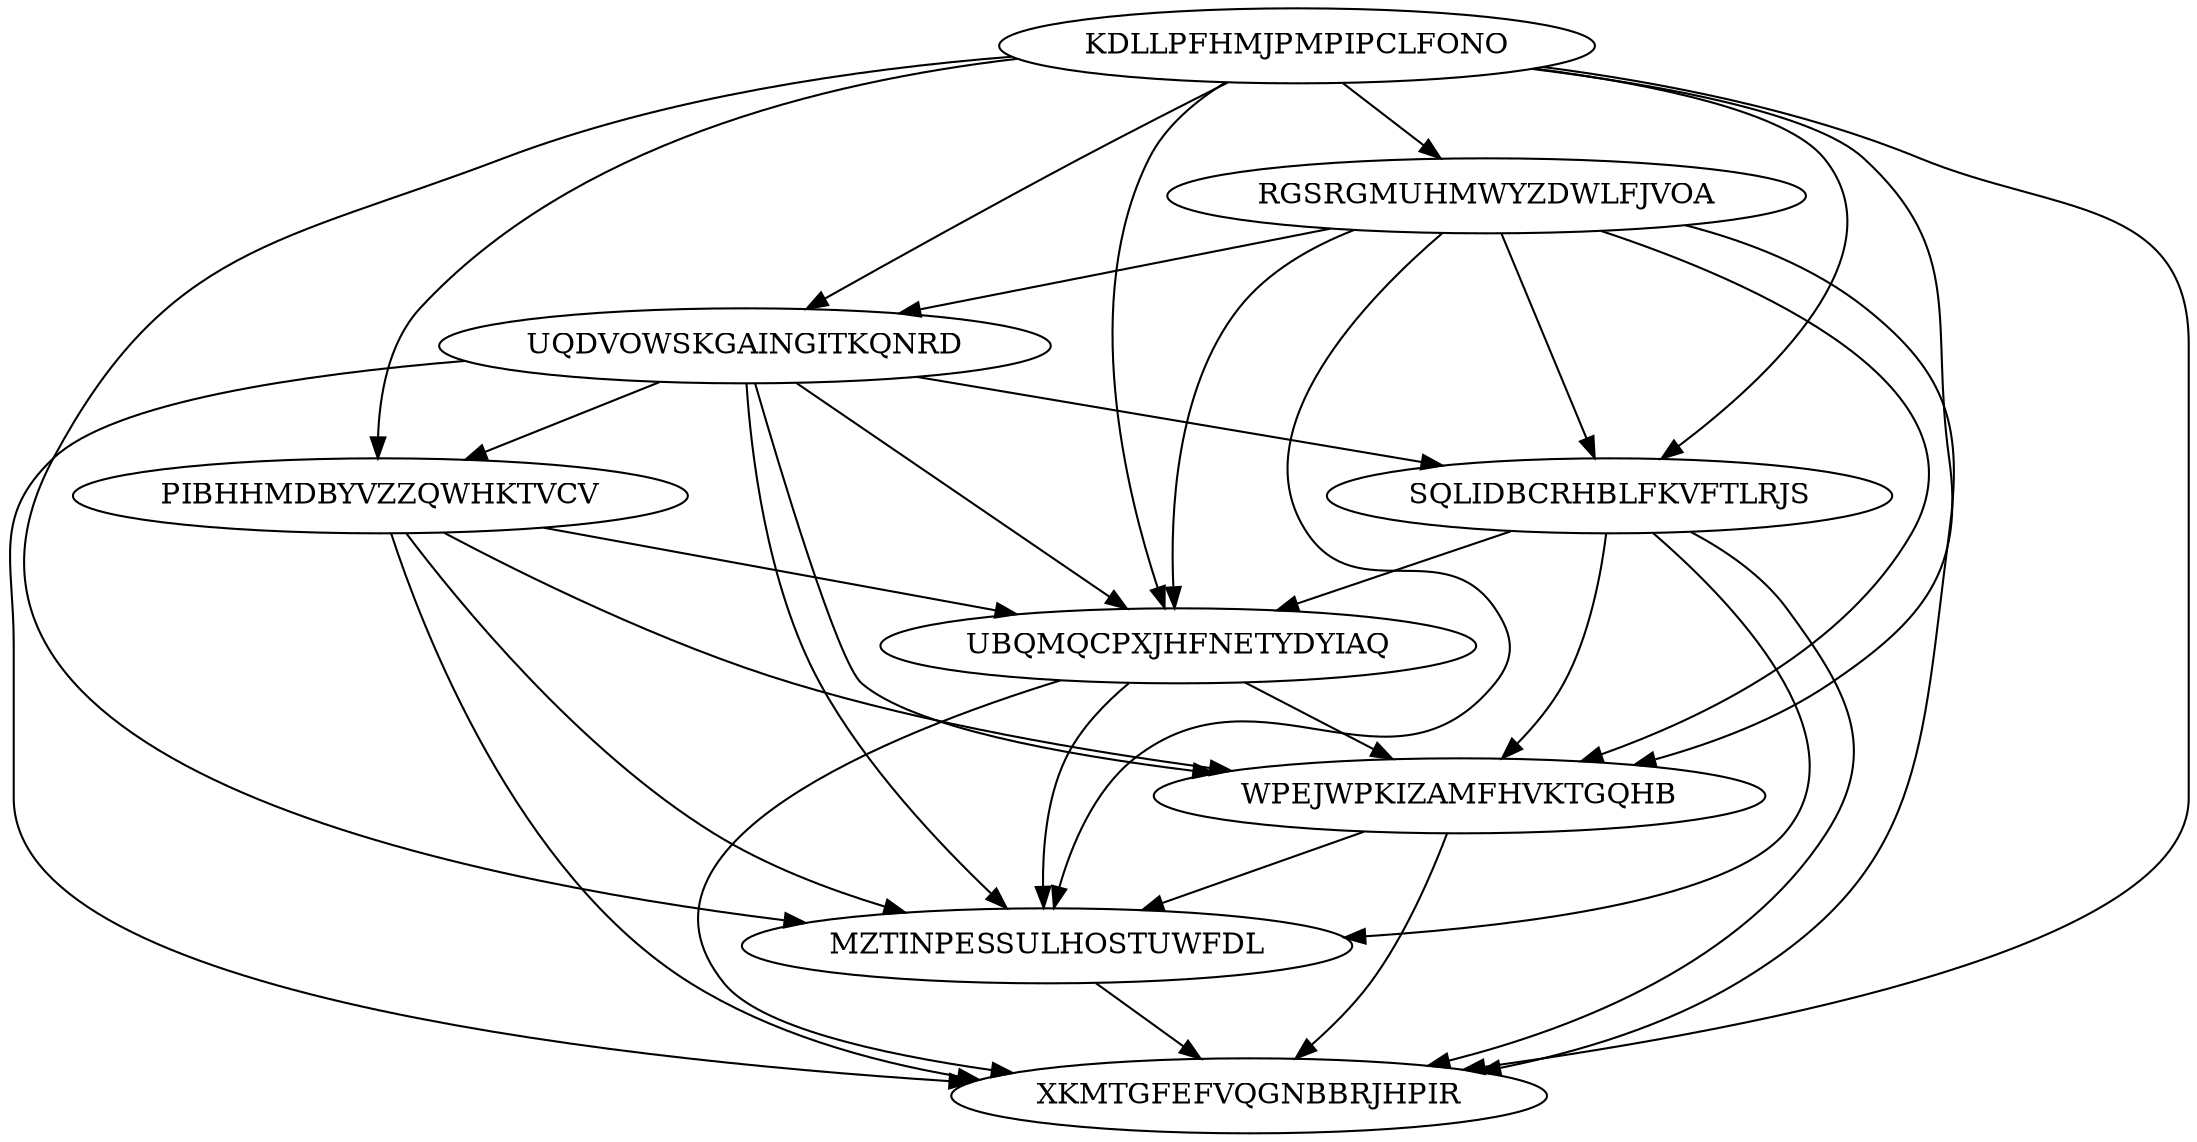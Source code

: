 digraph "N9M34" {
	KDLLPFHMJPMPIPCLFONO			[Weight=10, Start=0, Processor=1];
	RGSRGMUHMWYZDWLFJVOA			[Weight=18, Start=10, Processor=1];
	UQDVOWSKGAINGITKQNRD			[Weight=14, Start=28, Processor=1];
	SQLIDBCRHBLFKVFTLRJS			[Weight=12, Start=42, Processor=1];
	PIBHHMDBYVZZQWHKTVCV			[Weight=15, Start=54, Processor=1];
	UBQMQCPXJHFNETYDYIAQ			[Weight=19, Start=69, Processor=1];
	WPEJWPKIZAMFHVKTGQHB			[Weight=16, Start=88, Processor=1];
	MZTINPESSULHOSTUWFDL			[Weight=12, Start=104, Processor=1];
	XKMTGFEFVQGNBBRJHPIR			[Weight=11, Start=116, Processor=1];
	UQDVOWSKGAINGITKQNRD -> WPEJWPKIZAMFHVKTGQHB		[Weight=11];
	PIBHHMDBYVZZQWHKTVCV -> MZTINPESSULHOSTUWFDL		[Weight=10];
	UQDVOWSKGAINGITKQNRD -> PIBHHMDBYVZZQWHKTVCV		[Weight=19];
	PIBHHMDBYVZZQWHKTVCV -> XKMTGFEFVQGNBBRJHPIR		[Weight=14];
	UBQMQCPXJHFNETYDYIAQ -> MZTINPESSULHOSTUWFDL		[Weight=18];
	RGSRGMUHMWYZDWLFJVOA -> UQDVOWSKGAINGITKQNRD		[Weight=20];
	KDLLPFHMJPMPIPCLFONO -> SQLIDBCRHBLFKVFTLRJS		[Weight=18];
	WPEJWPKIZAMFHVKTGQHB -> MZTINPESSULHOSTUWFDL		[Weight=17];
	UBQMQCPXJHFNETYDYIAQ -> WPEJWPKIZAMFHVKTGQHB		[Weight=11];
	SQLIDBCRHBLFKVFTLRJS -> UBQMQCPXJHFNETYDYIAQ		[Weight=16];
	KDLLPFHMJPMPIPCLFONO -> MZTINPESSULHOSTUWFDL		[Weight=20];
	RGSRGMUHMWYZDWLFJVOA -> XKMTGFEFVQGNBBRJHPIR		[Weight=11];
	KDLLPFHMJPMPIPCLFONO -> WPEJWPKIZAMFHVKTGQHB		[Weight=11];
	PIBHHMDBYVZZQWHKTVCV -> UBQMQCPXJHFNETYDYIAQ		[Weight=19];
	UBQMQCPXJHFNETYDYIAQ -> XKMTGFEFVQGNBBRJHPIR		[Weight=19];
	RGSRGMUHMWYZDWLFJVOA -> WPEJWPKIZAMFHVKTGQHB		[Weight=11];
	RGSRGMUHMWYZDWLFJVOA -> MZTINPESSULHOSTUWFDL		[Weight=10];
	UQDVOWSKGAINGITKQNRD -> MZTINPESSULHOSTUWFDL		[Weight=19];
	KDLLPFHMJPMPIPCLFONO -> XKMTGFEFVQGNBBRJHPIR		[Weight=17];
	RGSRGMUHMWYZDWLFJVOA -> UBQMQCPXJHFNETYDYIAQ		[Weight=15];
	SQLIDBCRHBLFKVFTLRJS -> MZTINPESSULHOSTUWFDL		[Weight=11];
	MZTINPESSULHOSTUWFDL -> XKMTGFEFVQGNBBRJHPIR		[Weight=10];
	KDLLPFHMJPMPIPCLFONO -> UQDVOWSKGAINGITKQNRD		[Weight=14];
	KDLLPFHMJPMPIPCLFONO -> UBQMQCPXJHFNETYDYIAQ		[Weight=16];
	UQDVOWSKGAINGITKQNRD -> SQLIDBCRHBLFKVFTLRJS		[Weight=14];
	SQLIDBCRHBLFKVFTLRJS -> XKMTGFEFVQGNBBRJHPIR		[Weight=14];
	RGSRGMUHMWYZDWLFJVOA -> SQLIDBCRHBLFKVFTLRJS		[Weight=15];
	KDLLPFHMJPMPIPCLFONO -> RGSRGMUHMWYZDWLFJVOA		[Weight=20];
	KDLLPFHMJPMPIPCLFONO -> PIBHHMDBYVZZQWHKTVCV		[Weight=13];
	SQLIDBCRHBLFKVFTLRJS -> WPEJWPKIZAMFHVKTGQHB		[Weight=12];
	WPEJWPKIZAMFHVKTGQHB -> XKMTGFEFVQGNBBRJHPIR		[Weight=14];
	PIBHHMDBYVZZQWHKTVCV -> WPEJWPKIZAMFHVKTGQHB		[Weight=16];
	UQDVOWSKGAINGITKQNRD -> XKMTGFEFVQGNBBRJHPIR		[Weight=11];
	UQDVOWSKGAINGITKQNRD -> UBQMQCPXJHFNETYDYIAQ		[Weight=11];
}
